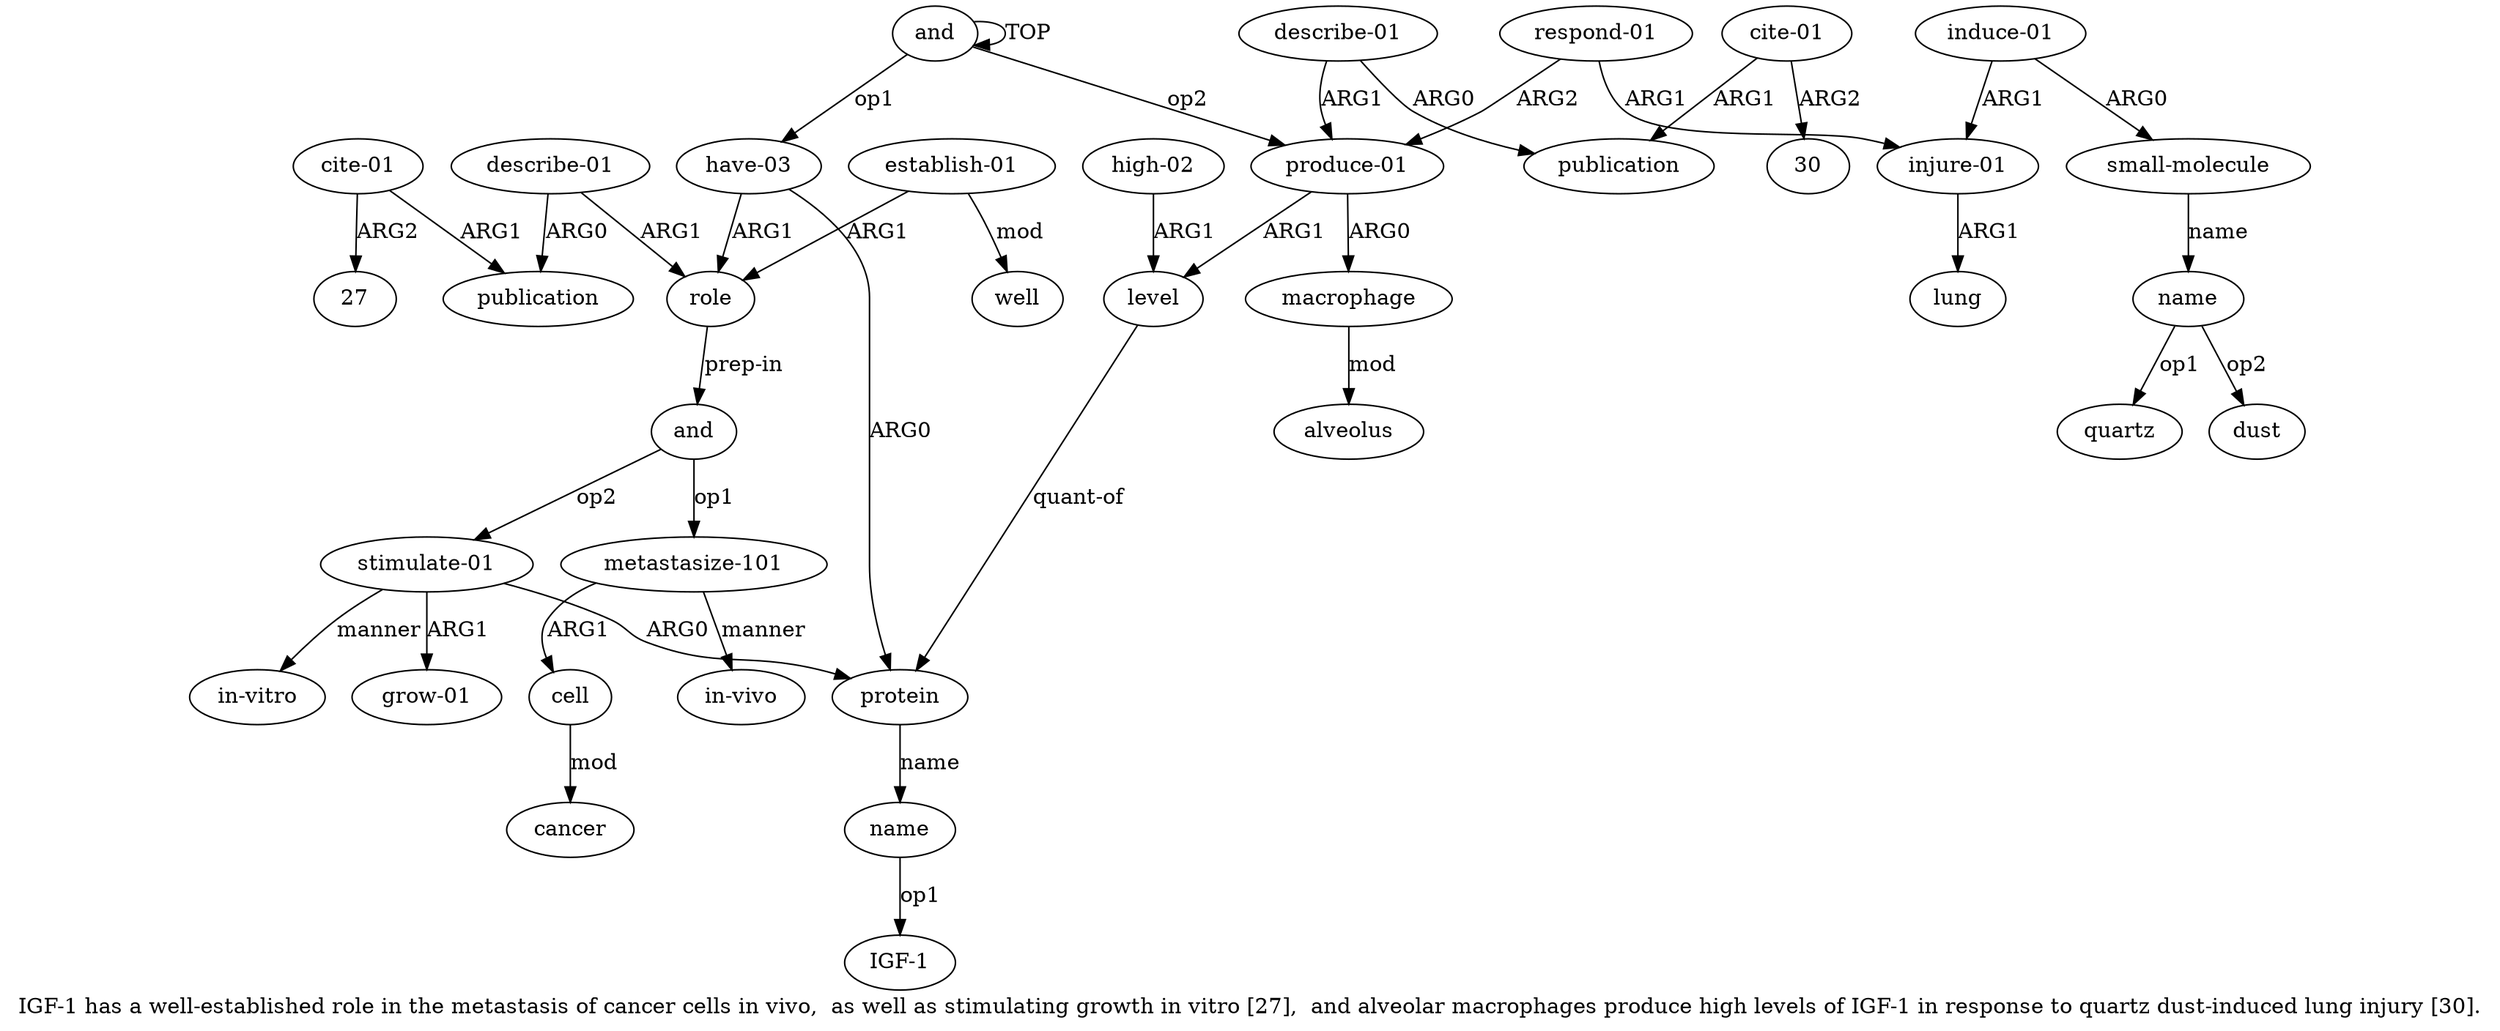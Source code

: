 digraph  {
	graph [label="IGF-1 has a well-established role in the metastasis of cancer cells in vivo,  as well as stimulating growth in vitro [27],  and \
alveolar macrophages produce high levels of IGF-1 in response to quartz dust-induced lung injury [30]."];
	node [label="\N"];
	a20	 [color=black,
		gold_ind=20,
		gold_label=alveolus,
		label=alveolus,
		test_ind=20,
		test_label=alveolus];
	a21	 [color=black,
		gold_ind=21,
		gold_label=level,
		label=level,
		test_ind=21,
		test_label=level];
	a2	 [color=black,
		gold_ind=2,
		gold_label=protein,
		label=protein,
		test_ind=2,
		test_label=protein];
	a21 -> a2 [key=0,
	color=black,
	gold_label="quant-of",
	label="quant-of",
	test_label="quant-of"];
a22 [color=black,
	gold_ind=22,
	gold_label="high-02",
	label="high-02",
	test_ind=22,
	test_label="high-02"];
a22 -> a21 [key=0,
color=black,
gold_label=ARG1,
label=ARG1,
test_label=ARG1];
a23 [color=black,
gold_ind=23,
gold_label="describe-01",
label="describe-01",
test_ind=23,
test_label="describe-01"];
a24 [color=black,
gold_ind=24,
gold_label=publication,
label=publication,
test_ind=24,
test_label=publication];
a23 -> a24 [key=0,
color=black,
gold_label=ARG0,
label=ARG0,
test_label=ARG0];
a18 [color=black,
gold_ind=18,
gold_label="produce-01",
label="produce-01",
test_ind=18,
test_label="produce-01"];
a23 -> a18 [key=0,
color=black,
gold_label=ARG1,
label=ARG1,
test_label=ARG1];
a25 [color=black,
gold_ind=25,
gold_label="cite-01",
label="cite-01",
test_ind=25,
test_label="cite-01"];
a25 -> a24 [key=0,
color=black,
gold_label=ARG1,
label=ARG1,
test_label=ARG1];
"a25 30" [color=black,
gold_ind=-1,
gold_label=30,
label=30,
test_ind=-1,
test_label=30];
a25 -> "a25 30" [key=0,
color=black,
gold_label=ARG2,
label=ARG2,
test_label=ARG2];
a26 [color=black,
gold_ind=26,
gold_label="respond-01",
label="respond-01",
test_ind=26,
test_label="respond-01"];
a27 [color=black,
gold_ind=27,
gold_label="injure-01",
label="injure-01",
test_ind=27,
test_label="injure-01"];
a26 -> a27 [key=0,
color=black,
gold_label=ARG1,
label=ARG1,
test_label=ARG1];
a26 -> a18 [key=0,
color=black,
gold_label=ARG2,
label=ARG2,
test_label=ARG2];
a28 [color=black,
gold_ind=28,
gold_label=lung,
label=lung,
test_ind=28,
test_label=lung];
a27 -> a28 [key=0,
color=black,
gold_label=ARG1,
label=ARG1,
test_label=ARG1];
a29 [color=black,
gold_ind=29,
gold_label="induce-01",
label="induce-01",
test_ind=29,
test_label="induce-01"];
a29 -> a27 [key=0,
color=black,
gold_label=ARG1,
label=ARG1,
test_label=ARG1];
a30 [color=black,
gold_ind=30,
gold_label="small-molecule",
label="small-molecule",
test_ind=30,
test_label="small-molecule"];
a29 -> a30 [key=0,
color=black,
gold_label=ARG0,
label=ARG0,
test_label=ARG0];
a31 [color=black,
gold_ind=31,
gold_label=name,
label=name,
test_ind=31,
test_label=name];
"a31 quartz" [color=black,
gold_ind=-1,
gold_label=quartz,
label=quartz,
test_ind=-1,
test_label=quartz];
a31 -> "a31 quartz" [key=0,
color=black,
gold_label=op1,
label=op1,
test_label=op1];
"a31 dust" [color=black,
gold_ind=-1,
gold_label=dust,
label=dust,
test_ind=-1,
test_label=dust];
a31 -> "a31 dust" [key=0,
color=black,
gold_label=op2,
label=op2,
test_label=op2];
a30 -> a31 [key=0,
color=black,
gold_label=name,
label=name,
test_label=name];
"a17 27" [color=black,
gold_ind=-1,
gold_label=27,
label=27,
test_ind=-1,
test_label=27];
"a3 IGF-1" [color=black,
gold_ind=-1,
gold_label="IGF-1",
label="IGF-1",
test_ind=-1,
test_label="IGF-1"];
a15 [color=black,
gold_ind=15,
gold_label="describe-01",
label="describe-01",
test_ind=15,
test_label="describe-01"];
a16 [color=black,
gold_ind=16,
gold_label=publication,
label=publication,
test_ind=16,
test_label=publication];
a15 -> a16 [key=0,
color=black,
gold_label=ARG0,
label=ARG0,
test_label=ARG0];
a4 [color=black,
gold_ind=4,
gold_label=role,
label=role,
test_ind=4,
test_label=role];
a15 -> a4 [key=0,
color=black,
gold_label=ARG1,
label=ARG1,
test_label=ARG1];
a14 [color=black,
gold_ind=14,
gold_label="in-vitro",
label="in-vitro",
test_ind=14,
test_label="in-vitro"];
a17 [color=black,
gold_ind=17,
gold_label="cite-01",
label="cite-01",
test_ind=17,
test_label="cite-01"];
a17 -> "a17 27" [key=0,
color=black,
gold_label=ARG2,
label=ARG2,
test_label=ARG2];
a17 -> a16 [key=0,
color=black,
gold_label=ARG1,
label=ARG1,
test_label=ARG1];
a11 [color=black,
gold_ind=11,
gold_label="in-vivo",
label="in-vivo",
test_ind=11,
test_label="in-vivo"];
a10 [color=black,
gold_ind=10,
gold_label=cancer,
label=cancer,
test_ind=10,
test_label=cancer];
a13 [color=black,
gold_ind=13,
gold_label="grow-01",
label="grow-01",
test_ind=13,
test_label="grow-01"];
a12 [color=black,
gold_ind=12,
gold_label="stimulate-01",
label="stimulate-01",
test_ind=12,
test_label="stimulate-01"];
a12 -> a14 [key=0,
color=black,
gold_label=manner,
label=manner,
test_label=manner];
a12 -> a13 [key=0,
color=black,
gold_label=ARG1,
label=ARG1,
test_label=ARG1];
a12 -> a2 [key=0,
color=black,
gold_label=ARG0,
label=ARG0,
test_label=ARG0];
a19 [color=black,
gold_ind=19,
gold_label=macrophage,
label=macrophage,
test_ind=19,
test_label=macrophage];
a19 -> a20 [key=0,
color=black,
gold_label=mod,
label=mod,
test_label=mod];
a18 -> a21 [key=0,
color=black,
gold_label=ARG1,
label=ARG1,
test_label=ARG1];
a18 -> a19 [key=0,
color=black,
gold_label=ARG0,
label=ARG0,
test_label=ARG0];
a1 [color=black,
gold_ind=1,
gold_label="have-03",
label="have-03",
test_ind=1,
test_label="have-03"];
a1 -> a2 [key=0,
color=black,
gold_label=ARG0,
label=ARG0,
test_label=ARG0];
a1 -> a4 [key=0,
color=black,
gold_label=ARG1,
label=ARG1,
test_label=ARG1];
a0 [color=black,
gold_ind=0,
gold_label=and,
label=and,
test_ind=0,
test_label=and];
a0 -> a18 [key=0,
color=black,
gold_label=op2,
label=op2,
test_label=op2];
a0 -> a1 [key=0,
color=black,
gold_label=op1,
label=op1,
test_label=op1];
a0 -> a0 [key=0,
color=black,
gold_label=TOP,
label=TOP,
test_label=TOP];
a3 [color=black,
gold_ind=3,
gold_label=name,
label=name,
test_ind=3,
test_label=name];
a3 -> "a3 IGF-1" [key=0,
color=black,
gold_label=op1,
label=op1,
test_label=op1];
a2 -> a3 [key=0,
color=black,
gold_label=name,
label=name,
test_label=name];
a5 [color=black,
gold_ind=5,
gold_label="establish-01",
label="establish-01",
test_ind=5,
test_label="establish-01"];
a5 -> a4 [key=0,
color=black,
gold_label=ARG1,
label=ARG1,
test_label=ARG1];
a6 [color=black,
gold_ind=6,
gold_label=well,
label=well,
test_ind=6,
test_label=well];
a5 -> a6 [key=0,
color=black,
gold_label=mod,
label=mod,
test_label=mod];
a7 [color=black,
gold_ind=7,
gold_label=and,
label=and,
test_ind=7,
test_label=and];
a4 -> a7 [key=0,
color=black,
gold_label="prep-in",
label="prep-in",
test_label="prep-in"];
a7 -> a12 [key=0,
color=black,
gold_label=op2,
label=op2,
test_label=op2];
a8 [color=black,
gold_ind=8,
gold_label="metastasize-101",
label="metastasize-101",
test_ind=8,
test_label="metastasize-101"];
a7 -> a8 [key=0,
color=black,
gold_label=op1,
label=op1,
test_label=op1];
a9 [color=black,
gold_ind=9,
gold_label=cell,
label=cell,
test_ind=9,
test_label=cell];
a9 -> a10 [key=0,
color=black,
gold_label=mod,
label=mod,
test_label=mod];
a8 -> a11 [key=0,
color=black,
gold_label=manner,
label=manner,
test_label=manner];
a8 -> a9 [key=0,
color=black,
gold_label=ARG1,
label=ARG1,
test_label=ARG1];
}
